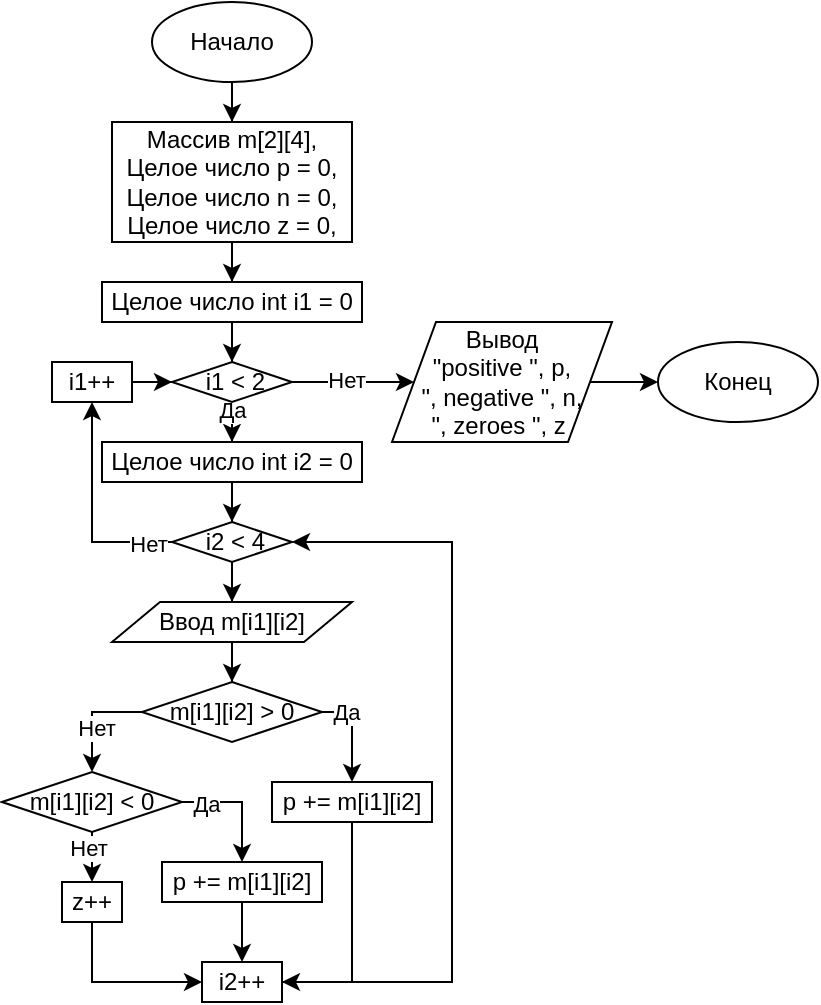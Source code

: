 <mxfile version="13.1.11" type="device"><diagram id="C5RBs43oDa-KdzZeNtuy" name="Page-1"><mxGraphModel dx="767" dy="339" grid="1" gridSize="10" guides="1" tooltips="1" connect="1" arrows="1" fold="1" page="1" pageScale="1" pageWidth="827" pageHeight="1169" math="0" shadow="0"><root><mxCell id="WIyWlLk6GJQsqaUBKTNV-0"/><mxCell id="WIyWlLk6GJQsqaUBKTNV-1" parent="WIyWlLk6GJQsqaUBKTNV-0"/><mxCell id="vFU021vUq-RwAN290j8r-4" style="edgeStyle=orthogonalEdgeStyle;rounded=0;orthogonalLoop=1;jettySize=auto;html=1;entryX=0.5;entryY=0;entryDx=0;entryDy=0;" edge="1" parent="WIyWlLk6GJQsqaUBKTNV-1" source="vFU021vUq-RwAN290j8r-0" target="vFU021vUq-RwAN290j8r-2"><mxGeometry relative="1" as="geometry"/></mxCell><mxCell id="vFU021vUq-RwAN290j8r-0" value="Начало" style="ellipse;whiteSpace=wrap;html=1;" vertex="1" parent="WIyWlLk6GJQsqaUBKTNV-1"><mxGeometry x="160" y="40" width="80" height="40" as="geometry"/></mxCell><mxCell id="vFU021vUq-RwAN290j8r-1" value="Конец" style="ellipse;whiteSpace=wrap;html=1;" vertex="1" parent="WIyWlLk6GJQsqaUBKTNV-1"><mxGeometry x="413" y="210" width="80" height="40" as="geometry"/></mxCell><mxCell id="vFU021vUq-RwAN290j8r-81" style="edgeStyle=orthogonalEdgeStyle;rounded=0;orthogonalLoop=1;jettySize=auto;html=1;entryX=0.5;entryY=0;entryDx=0;entryDy=0;" edge="1" parent="WIyWlLk6GJQsqaUBKTNV-1" source="vFU021vUq-RwAN290j8r-2" target="vFU021vUq-RwAN290j8r-80"><mxGeometry relative="1" as="geometry"/></mxCell><mxCell id="vFU021vUq-RwAN290j8r-2" value="Массив m[2][4],&lt;br&gt;Целое число p = 0,&lt;br&gt;Целое число n = 0,&lt;br&gt;Целое число z = 0," style="rounded=0;whiteSpace=wrap;html=1;" vertex="1" parent="WIyWlLk6GJQsqaUBKTNV-1"><mxGeometry x="140" y="100" width="120" height="60" as="geometry"/></mxCell><mxCell id="vFU021vUq-RwAN290j8r-83" style="edgeStyle=orthogonalEdgeStyle;rounded=0;orthogonalLoop=1;jettySize=auto;html=1;entryX=0.5;entryY=0;entryDx=0;entryDy=0;" edge="1" parent="WIyWlLk6GJQsqaUBKTNV-1" source="vFU021vUq-RwAN290j8r-80" target="vFU021vUq-RwAN290j8r-82"><mxGeometry relative="1" as="geometry"/></mxCell><mxCell id="vFU021vUq-RwAN290j8r-80" value="Целое число&amp;nbsp;int i1 = 0" style="rounded=0;whiteSpace=wrap;html=1;" vertex="1" parent="WIyWlLk6GJQsqaUBKTNV-1"><mxGeometry x="135" y="180" width="130" height="20" as="geometry"/></mxCell><mxCell id="vFU021vUq-RwAN290j8r-85" style="edgeStyle=orthogonalEdgeStyle;rounded=0;orthogonalLoop=1;jettySize=auto;html=1;entryX=0.5;entryY=0;entryDx=0;entryDy=0;" edge="1" parent="WIyWlLk6GJQsqaUBKTNV-1" source="vFU021vUq-RwAN290j8r-82" target="vFU021vUq-RwAN290j8r-84"><mxGeometry relative="1" as="geometry"/></mxCell><mxCell id="vFU021vUq-RwAN290j8r-86" value="Да" style="edgeLabel;html=1;align=center;verticalAlign=middle;resizable=0;points=[];" vertex="1" connectable="0" parent="vFU021vUq-RwAN290j8r-85"><mxGeometry x="0.467" relative="1" as="geometry"><mxPoint as="offset"/></mxGeometry></mxCell><mxCell id="vFU021vUq-RwAN290j8r-88" style="edgeStyle=orthogonalEdgeStyle;rounded=0;orthogonalLoop=1;jettySize=auto;html=1;entryX=0;entryY=0.5;entryDx=0;entryDy=0;" edge="1" parent="WIyWlLk6GJQsqaUBKTNV-1" source="vFU021vUq-RwAN290j8r-82" target="vFU021vUq-RwAN290j8r-87"><mxGeometry relative="1" as="geometry"/></mxCell><mxCell id="vFU021vUq-RwAN290j8r-90" value="Нет" style="edgeLabel;html=1;align=center;verticalAlign=middle;resizable=0;points=[];" vertex="1" connectable="0" parent="vFU021vUq-RwAN290j8r-88"><mxGeometry x="-0.11" y="1" relative="1" as="geometry"><mxPoint as="offset"/></mxGeometry></mxCell><mxCell id="vFU021vUq-RwAN290j8r-82" value="&amp;nbsp;i1 &amp;lt; 2" style="rhombus;whiteSpace=wrap;html=1;" vertex="1" parent="WIyWlLk6GJQsqaUBKTNV-1"><mxGeometry x="170" y="220" width="60" height="20" as="geometry"/></mxCell><mxCell id="vFU021vUq-RwAN290j8r-93" style="edgeStyle=orthogonalEdgeStyle;rounded=0;orthogonalLoop=1;jettySize=auto;html=1;entryX=0.5;entryY=0;entryDx=0;entryDy=0;" edge="1" parent="WIyWlLk6GJQsqaUBKTNV-1" source="vFU021vUq-RwAN290j8r-84" target="vFU021vUq-RwAN290j8r-92"><mxGeometry relative="1" as="geometry"/></mxCell><mxCell id="vFU021vUq-RwAN290j8r-84" value="Целое число&amp;nbsp;int i2 = 0" style="rounded=0;whiteSpace=wrap;html=1;" vertex="1" parent="WIyWlLk6GJQsqaUBKTNV-1"><mxGeometry x="135" y="260" width="130" height="20" as="geometry"/></mxCell><mxCell id="vFU021vUq-RwAN290j8r-89" style="edgeStyle=orthogonalEdgeStyle;rounded=0;orthogonalLoop=1;jettySize=auto;html=1;entryX=0;entryY=0.5;entryDx=0;entryDy=0;" edge="1" parent="WIyWlLk6GJQsqaUBKTNV-1" source="vFU021vUq-RwAN290j8r-87" target="vFU021vUq-RwAN290j8r-1"><mxGeometry relative="1" as="geometry"/></mxCell><mxCell id="vFU021vUq-RwAN290j8r-87" value="Вывод &lt;br&gt;&quot;positive &quot;, p, &lt;br&gt;&quot;, negative &quot;, n, &lt;br&gt;&quot;, zeroes &quot;, z&amp;nbsp;" style="shape=parallelogram;perimeter=parallelogramPerimeter;whiteSpace=wrap;html=1;" vertex="1" parent="WIyWlLk6GJQsqaUBKTNV-1"><mxGeometry x="280" y="200" width="110" height="60" as="geometry"/></mxCell><mxCell id="vFU021vUq-RwAN290j8r-96" style="edgeStyle=orthogonalEdgeStyle;rounded=0;orthogonalLoop=1;jettySize=auto;html=1;entryX=0.5;entryY=1;entryDx=0;entryDy=0;" edge="1" parent="WIyWlLk6GJQsqaUBKTNV-1" source="vFU021vUq-RwAN290j8r-92" target="vFU021vUq-RwAN290j8r-94"><mxGeometry relative="1" as="geometry"/></mxCell><mxCell id="vFU021vUq-RwAN290j8r-98" value="Нет" style="edgeLabel;html=1;align=center;verticalAlign=middle;resizable=0;points=[];" vertex="1" connectable="0" parent="vFU021vUq-RwAN290j8r-96"><mxGeometry x="-0.775" y="1" relative="1" as="geometry"><mxPoint as="offset"/></mxGeometry></mxCell><mxCell id="vFU021vUq-RwAN290j8r-101" style="edgeStyle=orthogonalEdgeStyle;rounded=0;orthogonalLoop=1;jettySize=auto;html=1;entryX=0.5;entryY=0;entryDx=0;entryDy=0;" edge="1" parent="WIyWlLk6GJQsqaUBKTNV-1" source="vFU021vUq-RwAN290j8r-92" target="vFU021vUq-RwAN290j8r-100"><mxGeometry relative="1" as="geometry"/></mxCell><mxCell id="vFU021vUq-RwAN290j8r-92" value="&amp;nbsp;i2 &amp;lt; 4" style="rhombus;whiteSpace=wrap;html=1;" vertex="1" parent="WIyWlLk6GJQsqaUBKTNV-1"><mxGeometry x="170" y="300" width="60" height="20" as="geometry"/></mxCell><mxCell id="vFU021vUq-RwAN290j8r-95" style="edgeStyle=orthogonalEdgeStyle;rounded=0;orthogonalLoop=1;jettySize=auto;html=1;entryX=0;entryY=0.5;entryDx=0;entryDy=0;" edge="1" parent="WIyWlLk6GJQsqaUBKTNV-1" source="vFU021vUq-RwAN290j8r-94" target="vFU021vUq-RwAN290j8r-82"><mxGeometry relative="1" as="geometry"/></mxCell><mxCell id="vFU021vUq-RwAN290j8r-94" value="i1++" style="rounded=0;whiteSpace=wrap;html=1;" vertex="1" parent="WIyWlLk6GJQsqaUBKTNV-1"><mxGeometry x="110" y="220" width="40" height="20" as="geometry"/></mxCell><mxCell id="vFU021vUq-RwAN290j8r-127" style="edgeStyle=orthogonalEdgeStyle;rounded=0;orthogonalLoop=1;jettySize=auto;html=1;entryX=1;entryY=0.5;entryDx=0;entryDy=0;" edge="1" parent="WIyWlLk6GJQsqaUBKTNV-1" source="vFU021vUq-RwAN290j8r-97" target="vFU021vUq-RwAN290j8r-92"><mxGeometry relative="1" as="geometry"><Array as="points"><mxPoint x="310" y="530"/><mxPoint x="310" y="310"/></Array></mxGeometry></mxCell><mxCell id="vFU021vUq-RwAN290j8r-97" value="i2++" style="rounded=0;whiteSpace=wrap;html=1;" vertex="1" parent="WIyWlLk6GJQsqaUBKTNV-1"><mxGeometry x="185" y="520" width="40" height="20" as="geometry"/></mxCell><mxCell id="vFU021vUq-RwAN290j8r-103" style="edgeStyle=orthogonalEdgeStyle;rounded=0;orthogonalLoop=1;jettySize=auto;html=1;entryX=0.5;entryY=0;entryDx=0;entryDy=0;" edge="1" parent="WIyWlLk6GJQsqaUBKTNV-1" source="vFU021vUq-RwAN290j8r-100" target="vFU021vUq-RwAN290j8r-102"><mxGeometry relative="1" as="geometry"/></mxCell><mxCell id="vFU021vUq-RwAN290j8r-100" value="Ввод&amp;nbsp;m[i1][i2]" style="shape=parallelogram;perimeter=parallelogramPerimeter;whiteSpace=wrap;html=1;" vertex="1" parent="WIyWlLk6GJQsqaUBKTNV-1"><mxGeometry x="140" y="340" width="120" height="20" as="geometry"/></mxCell><mxCell id="vFU021vUq-RwAN290j8r-105" style="edgeStyle=orthogonalEdgeStyle;rounded=0;orthogonalLoop=1;jettySize=auto;html=1;entryX=0.5;entryY=0;entryDx=0;entryDy=0;" edge="1" parent="WIyWlLk6GJQsqaUBKTNV-1" source="vFU021vUq-RwAN290j8r-102" target="vFU021vUq-RwAN290j8r-104"><mxGeometry relative="1" as="geometry"><Array as="points"><mxPoint x="260" y="395"/><mxPoint x="260" y="430"/></Array></mxGeometry></mxCell><mxCell id="vFU021vUq-RwAN290j8r-106" value="Да" style="edgeLabel;html=1;align=center;verticalAlign=middle;resizable=0;points=[];" vertex="1" connectable="0" parent="vFU021vUq-RwAN290j8r-105"><mxGeometry x="-0.514" relative="1" as="geometry"><mxPoint as="offset"/></mxGeometry></mxCell><mxCell id="vFU021vUq-RwAN290j8r-109" style="edgeStyle=orthogonalEdgeStyle;rounded=0;orthogonalLoop=1;jettySize=auto;html=1;entryX=0.5;entryY=0;entryDx=0;entryDy=0;" edge="1" parent="WIyWlLk6GJQsqaUBKTNV-1" source="vFU021vUq-RwAN290j8r-102" target="vFU021vUq-RwAN290j8r-108"><mxGeometry relative="1" as="geometry"><Array as="points"><mxPoint x="200" y="395"/><mxPoint x="130" y="395"/></Array></mxGeometry></mxCell><mxCell id="vFU021vUq-RwAN290j8r-110" value="Нет" style="edgeLabel;html=1;align=center;verticalAlign=middle;resizable=0;points=[];" vertex="1" connectable="0" parent="vFU021vUq-RwAN290j8r-109"><mxGeometry x="0.205" y="2" relative="1" as="geometry"><mxPoint as="offset"/></mxGeometry></mxCell><mxCell id="vFU021vUq-RwAN290j8r-102" value="m[i1][i2] &amp;gt; 0" style="rhombus;whiteSpace=wrap;html=1;" vertex="1" parent="WIyWlLk6GJQsqaUBKTNV-1"><mxGeometry x="155" y="380" width="90" height="30" as="geometry"/></mxCell><mxCell id="vFU021vUq-RwAN290j8r-126" style="edgeStyle=orthogonalEdgeStyle;rounded=0;orthogonalLoop=1;jettySize=auto;html=1;entryX=1;entryY=0.5;entryDx=0;entryDy=0;" edge="1" parent="WIyWlLk6GJQsqaUBKTNV-1" source="vFU021vUq-RwAN290j8r-104" target="vFU021vUq-RwAN290j8r-97"><mxGeometry relative="1" as="geometry"/></mxCell><mxCell id="vFU021vUq-RwAN290j8r-104" value="p += m[i1][i2]" style="rounded=0;whiteSpace=wrap;html=1;" vertex="1" parent="WIyWlLk6GJQsqaUBKTNV-1"><mxGeometry x="220" y="430" width="80" height="20" as="geometry"/></mxCell><mxCell id="vFU021vUq-RwAN290j8r-114" style="edgeStyle=orthogonalEdgeStyle;rounded=0;orthogonalLoop=1;jettySize=auto;html=1;entryX=0.5;entryY=0;entryDx=0;entryDy=0;" edge="1" parent="WIyWlLk6GJQsqaUBKTNV-1" source="vFU021vUq-RwAN290j8r-108" target="vFU021vUq-RwAN290j8r-112"><mxGeometry relative="1" as="geometry"><Array as="points"><mxPoint x="205" y="440"/></Array></mxGeometry></mxCell><mxCell id="vFU021vUq-RwAN290j8r-119" value="Да" style="edgeLabel;html=1;align=center;verticalAlign=middle;resizable=0;points=[];" vertex="1" connectable="0" parent="vFU021vUq-RwAN290j8r-114"><mxGeometry x="-0.595" y="-1" relative="1" as="geometry"><mxPoint as="offset"/></mxGeometry></mxCell><mxCell id="vFU021vUq-RwAN290j8r-122" style="edgeStyle=orthogonalEdgeStyle;rounded=0;orthogonalLoop=1;jettySize=auto;html=1;entryX=0.5;entryY=0;entryDx=0;entryDy=0;" edge="1" parent="WIyWlLk6GJQsqaUBKTNV-1" source="vFU021vUq-RwAN290j8r-108" target="vFU021vUq-RwAN290j8r-115"><mxGeometry relative="1" as="geometry"/></mxCell><mxCell id="vFU021vUq-RwAN290j8r-123" value="Нет" style="edgeLabel;html=1;align=center;verticalAlign=middle;resizable=0;points=[];" vertex="1" connectable="0" parent="vFU021vUq-RwAN290j8r-122"><mxGeometry x="0.37" y="-2" relative="1" as="geometry"><mxPoint as="offset"/></mxGeometry></mxCell><mxCell id="vFU021vUq-RwAN290j8r-108" value="m[i1][i2] &amp;lt; 0" style="rhombus;whiteSpace=wrap;html=1;" vertex="1" parent="WIyWlLk6GJQsqaUBKTNV-1"><mxGeometry x="85" y="425" width="90" height="30" as="geometry"/></mxCell><mxCell id="vFU021vUq-RwAN290j8r-124" style="edgeStyle=orthogonalEdgeStyle;rounded=0;orthogonalLoop=1;jettySize=auto;html=1;entryX=0.5;entryY=0;entryDx=0;entryDy=0;" edge="1" parent="WIyWlLk6GJQsqaUBKTNV-1" source="vFU021vUq-RwAN290j8r-112" target="vFU021vUq-RwAN290j8r-97"><mxGeometry relative="1" as="geometry"/></mxCell><mxCell id="vFU021vUq-RwAN290j8r-112" value="p += m[i1][i2]" style="rounded=0;whiteSpace=wrap;html=1;" vertex="1" parent="WIyWlLk6GJQsqaUBKTNV-1"><mxGeometry x="165" y="470" width="80" height="20" as="geometry"/></mxCell><mxCell id="vFU021vUq-RwAN290j8r-125" style="edgeStyle=orthogonalEdgeStyle;rounded=0;orthogonalLoop=1;jettySize=auto;html=1;entryX=0;entryY=0.5;entryDx=0;entryDy=0;" edge="1" parent="WIyWlLk6GJQsqaUBKTNV-1" source="vFU021vUq-RwAN290j8r-115" target="vFU021vUq-RwAN290j8r-97"><mxGeometry relative="1" as="geometry"><Array as="points"><mxPoint x="130" y="530"/></Array></mxGeometry></mxCell><mxCell id="vFU021vUq-RwAN290j8r-115" value="z++" style="rounded=0;whiteSpace=wrap;html=1;" vertex="1" parent="WIyWlLk6GJQsqaUBKTNV-1"><mxGeometry x="115" y="480" width="30" height="20" as="geometry"/></mxCell></root></mxGraphModel></diagram></mxfile>